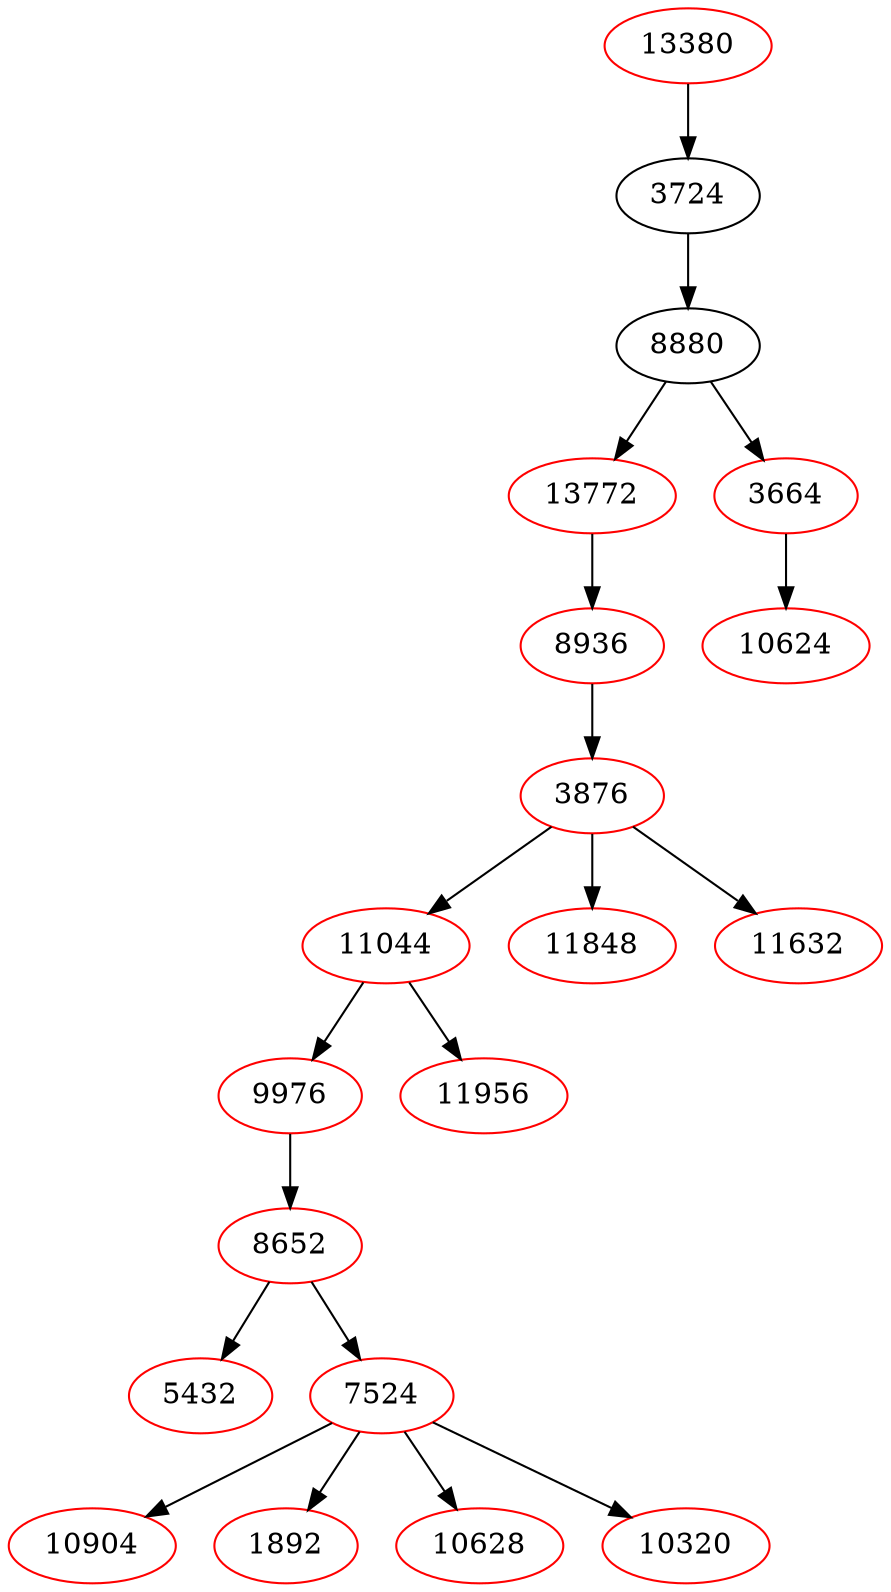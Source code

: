 // Log Traceback Loop
digraph {
	3724 -> 8880
	node [color=red]
	13380 -> 3724
	node [color=black]
	node [color=red]
	8880 -> 13772
	node [color=red]
	8880 -> 3664
	node [color=red]
	3664 -> 10624
	node [color=red]
	13772 -> 8936
	node [color=red]
	8936 -> 3876
	node [color=red]
	3876 -> 11044
	node [color=red]
	3876 -> 11848
	node [color=red]
	3876 -> 11632
	node [color=red]
	11044 -> 9976
	node [color=red]
	11044 -> 11956
	node [color=red]
	9976 -> 8652
	node [color=red]
	8652 -> 5432
	node [color=red]
	8652 -> 7524
	node [color=red]
	7524 -> 10904
	node [color=red]
	7524 -> 1892
	node [color=red]
	7524 -> 10628
	node [color=red]
	7524 -> 10320
}
